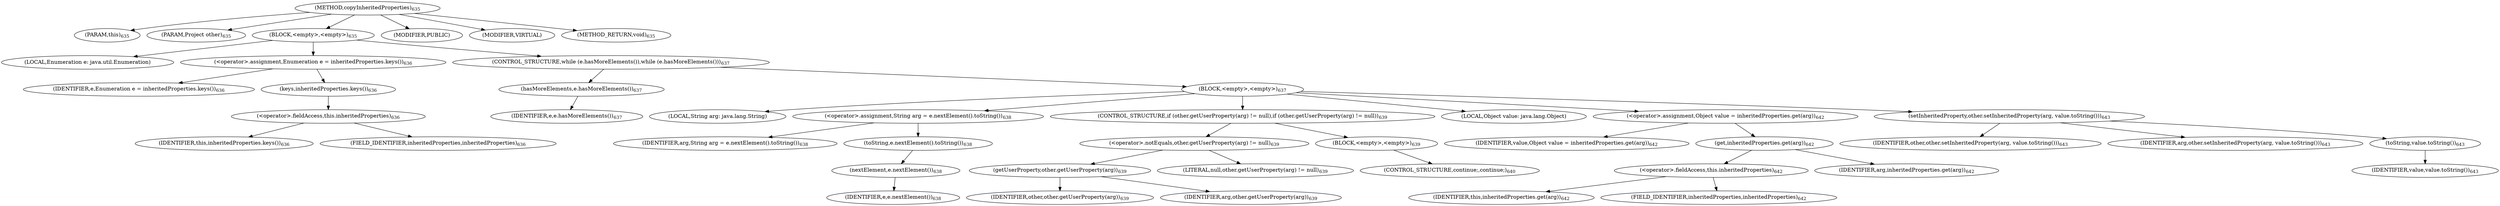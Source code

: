 digraph "copyInheritedProperties" {  
"1187" [label = <(METHOD,copyInheritedProperties)<SUB>635</SUB>> ]
"1188" [label = <(PARAM,this)<SUB>635</SUB>> ]
"1189" [label = <(PARAM,Project other)<SUB>635</SUB>> ]
"1190" [label = <(BLOCK,&lt;empty&gt;,&lt;empty&gt;)<SUB>635</SUB>> ]
"1191" [label = <(LOCAL,Enumeration e: java.util.Enumeration)> ]
"1192" [label = <(&lt;operator&gt;.assignment,Enumeration e = inheritedProperties.keys())<SUB>636</SUB>> ]
"1193" [label = <(IDENTIFIER,e,Enumeration e = inheritedProperties.keys())<SUB>636</SUB>> ]
"1194" [label = <(keys,inheritedProperties.keys())<SUB>636</SUB>> ]
"1195" [label = <(&lt;operator&gt;.fieldAccess,this.inheritedProperties)<SUB>636</SUB>> ]
"1196" [label = <(IDENTIFIER,this,inheritedProperties.keys())<SUB>636</SUB>> ]
"1197" [label = <(FIELD_IDENTIFIER,inheritedProperties,inheritedProperties)<SUB>636</SUB>> ]
"1198" [label = <(CONTROL_STRUCTURE,while (e.hasMoreElements()),while (e.hasMoreElements()))<SUB>637</SUB>> ]
"1199" [label = <(hasMoreElements,e.hasMoreElements())<SUB>637</SUB>> ]
"1200" [label = <(IDENTIFIER,e,e.hasMoreElements())<SUB>637</SUB>> ]
"1201" [label = <(BLOCK,&lt;empty&gt;,&lt;empty&gt;)<SUB>637</SUB>> ]
"1202" [label = <(LOCAL,String arg: java.lang.String)> ]
"1203" [label = <(&lt;operator&gt;.assignment,String arg = e.nextElement().toString())<SUB>638</SUB>> ]
"1204" [label = <(IDENTIFIER,arg,String arg = e.nextElement().toString())<SUB>638</SUB>> ]
"1205" [label = <(toString,e.nextElement().toString())<SUB>638</SUB>> ]
"1206" [label = <(nextElement,e.nextElement())<SUB>638</SUB>> ]
"1207" [label = <(IDENTIFIER,e,e.nextElement())<SUB>638</SUB>> ]
"1208" [label = <(CONTROL_STRUCTURE,if (other.getUserProperty(arg) != null),if (other.getUserProperty(arg) != null))<SUB>639</SUB>> ]
"1209" [label = <(&lt;operator&gt;.notEquals,other.getUserProperty(arg) != null)<SUB>639</SUB>> ]
"1210" [label = <(getUserProperty,other.getUserProperty(arg))<SUB>639</SUB>> ]
"1211" [label = <(IDENTIFIER,other,other.getUserProperty(arg))<SUB>639</SUB>> ]
"1212" [label = <(IDENTIFIER,arg,other.getUserProperty(arg))<SUB>639</SUB>> ]
"1213" [label = <(LITERAL,null,other.getUserProperty(arg) != null)<SUB>639</SUB>> ]
"1214" [label = <(BLOCK,&lt;empty&gt;,&lt;empty&gt;)<SUB>639</SUB>> ]
"1215" [label = <(CONTROL_STRUCTURE,continue;,continue;)<SUB>640</SUB>> ]
"1216" [label = <(LOCAL,Object value: java.lang.Object)> ]
"1217" [label = <(&lt;operator&gt;.assignment,Object value = inheritedProperties.get(arg))<SUB>642</SUB>> ]
"1218" [label = <(IDENTIFIER,value,Object value = inheritedProperties.get(arg))<SUB>642</SUB>> ]
"1219" [label = <(get,inheritedProperties.get(arg))<SUB>642</SUB>> ]
"1220" [label = <(&lt;operator&gt;.fieldAccess,this.inheritedProperties)<SUB>642</SUB>> ]
"1221" [label = <(IDENTIFIER,this,inheritedProperties.get(arg))<SUB>642</SUB>> ]
"1222" [label = <(FIELD_IDENTIFIER,inheritedProperties,inheritedProperties)<SUB>642</SUB>> ]
"1223" [label = <(IDENTIFIER,arg,inheritedProperties.get(arg))<SUB>642</SUB>> ]
"1224" [label = <(setInheritedProperty,other.setInheritedProperty(arg, value.toString()))<SUB>643</SUB>> ]
"1225" [label = <(IDENTIFIER,other,other.setInheritedProperty(arg, value.toString()))<SUB>643</SUB>> ]
"1226" [label = <(IDENTIFIER,arg,other.setInheritedProperty(arg, value.toString()))<SUB>643</SUB>> ]
"1227" [label = <(toString,value.toString())<SUB>643</SUB>> ]
"1228" [label = <(IDENTIFIER,value,value.toString())<SUB>643</SUB>> ]
"1229" [label = <(MODIFIER,PUBLIC)> ]
"1230" [label = <(MODIFIER,VIRTUAL)> ]
"1231" [label = <(METHOD_RETURN,void)<SUB>635</SUB>> ]
  "1187" -> "1188" 
  "1187" -> "1189" 
  "1187" -> "1190" 
  "1187" -> "1229" 
  "1187" -> "1230" 
  "1187" -> "1231" 
  "1190" -> "1191" 
  "1190" -> "1192" 
  "1190" -> "1198" 
  "1192" -> "1193" 
  "1192" -> "1194" 
  "1194" -> "1195" 
  "1195" -> "1196" 
  "1195" -> "1197" 
  "1198" -> "1199" 
  "1198" -> "1201" 
  "1199" -> "1200" 
  "1201" -> "1202" 
  "1201" -> "1203" 
  "1201" -> "1208" 
  "1201" -> "1216" 
  "1201" -> "1217" 
  "1201" -> "1224" 
  "1203" -> "1204" 
  "1203" -> "1205" 
  "1205" -> "1206" 
  "1206" -> "1207" 
  "1208" -> "1209" 
  "1208" -> "1214" 
  "1209" -> "1210" 
  "1209" -> "1213" 
  "1210" -> "1211" 
  "1210" -> "1212" 
  "1214" -> "1215" 
  "1217" -> "1218" 
  "1217" -> "1219" 
  "1219" -> "1220" 
  "1219" -> "1223" 
  "1220" -> "1221" 
  "1220" -> "1222" 
  "1224" -> "1225" 
  "1224" -> "1226" 
  "1224" -> "1227" 
  "1227" -> "1228" 
}
